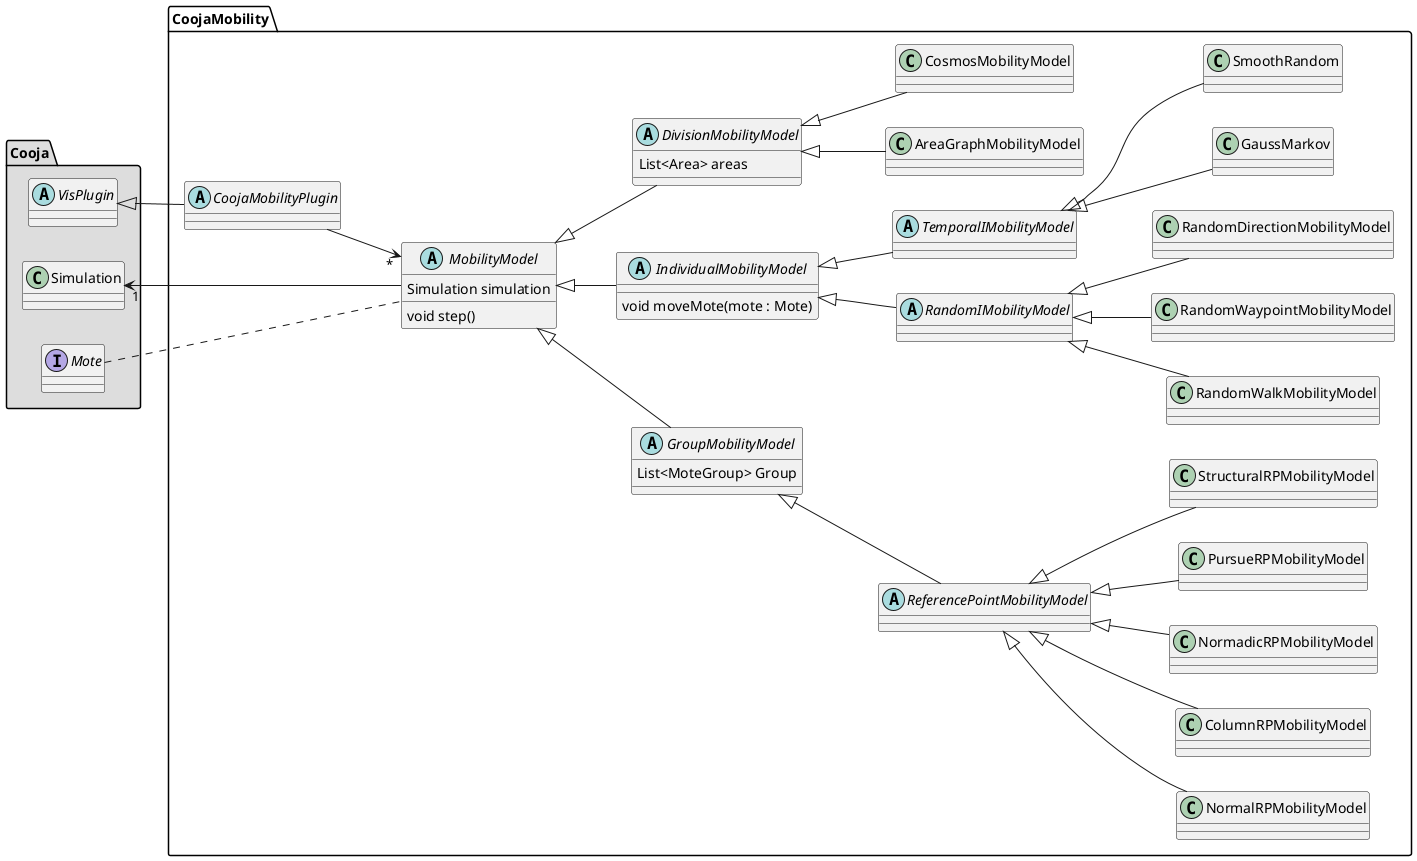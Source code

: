 @startuml
left to right direction

package "Cooja" #DDDDDD {
    abstract VisPlugin
    class Simulation
    interface Mote
}

package "CoojaMobility" {
    abstract CoojaMobilityPlugin
    abstract MobilityModel {
        Simulation simulation
        void step()
    }
    abstract GroupMobilityModel {
        List<MoteGroup> Group
    }
    abstract IndividualMobilityModel {
        void moveMote(mote : Mote)
    }

    abstract RandomIMobilityModel
    abstract TemporalIMobilityModel
    abstract ReferencePointMobilityModel

    abstract DivisionMobilityModel {
        List<Area> areas
    }

    VisPlugin <|-- CoojaMobilityPlugin
    Simulation "1" <-- MobilityModel
    Mote ... MobilityModel

    CoojaMobilityPlugin --> "*" MobilityModel
    MobilityModel <|-- GroupMobilityModel
    MobilityModel <|-- IndividualMobilityModel
    MobilityModel <|-- DivisionMobilityModel

    ' INDIVIDUAL MOBILITY MODELS
    IndividualMobilityModel <|-- RandomIMobilityModel
    IndividualMobilityModel <|-- TemporalIMobilityModel

    ' INDIVIDUAL RANDOM MOBILITY MODELS
    RandomIMobilityModel <|-- RandomWalkMobilityModel
    RandomIMobilityModel <|-- RandomWaypointMobilityModel
    RandomIMobilityModel <|-- RandomDirectionMobilityModel

    ' INDIVIDUAL TEMPORAL MOBILITY MODELS
    TemporalIMobilityModel <|-- GaussMarkov
    TemporalIMobilityModel <|-- SmoothRandom

    ' GROUP MOBILITY MODELS
    GroupMobilityModel <|-- ReferencePointMobilityModel

    class NormalRPMobilityModel
    class ColumnRPMobilityModel
    class NormadicRPMobilityModel
    class PursueRPMobilityModel
    class StructuralRPMobilityModel

    ReferencePointMobilityModel <|-- NormalRPMobilityModel
    ReferencePointMobilityModel <|-- ColumnRPMobilityModel
    ReferencePointMobilityModel <|-- NormadicRPMobilityModel
    ReferencePointMobilityModel <|-- PursueRPMobilityModel
    ReferencePointMobilityModel <|-- StructuralRPMobilityModel

    ' DIVISION MOBILITY MODELS
    DivisionMobilityModel <|-- AreaGraphMobilityModel
    DivisionMobilityModel <|-- CosmosMobilityModel
}
@enduml